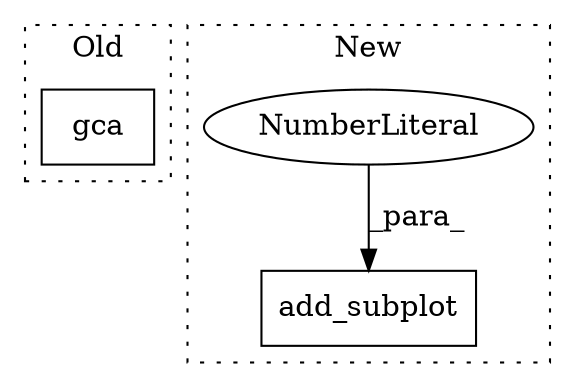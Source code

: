 digraph G {
subgraph cluster0 {
1 [label="gca" a="32" s="3097" l="5" shape="box"];
label = "Old";
style="dotted";
}
subgraph cluster1 {
2 [label="add_subplot" a="32" s="3770,3787" l="12,1" shape="box"];
3 [label="NumberLiteral" a="34" s="3782" l="1" shape="ellipse"];
label = "New";
style="dotted";
}
3 -> 2 [label="_para_"];
}